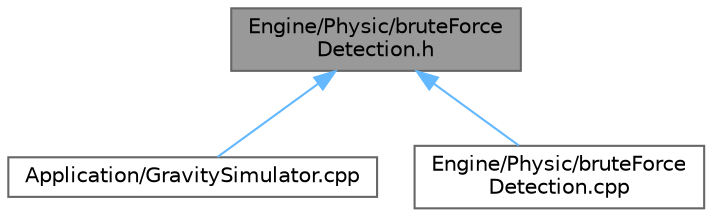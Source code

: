 digraph "Engine/Physic/bruteForceDetection.h"
{
 // LATEX_PDF_SIZE
  bgcolor="transparent";
  edge [fontname=Helvetica,fontsize=10,labelfontname=Helvetica,labelfontsize=10];
  node [fontname=Helvetica,fontsize=10,shape=box,height=0.2,width=0.4];
  Node1 [id="Node000001",label="Engine/Physic/bruteForce\lDetection.h",height=0.2,width=0.4,color="gray40", fillcolor="grey60", style="filled", fontcolor="black",tooltip="Implementa la detección de colisiones utilizando el método de fuerza bruta."];
  Node1 -> Node2 [id="edge1_Node000001_Node000002",dir="back",color="steelblue1",style="solid",tooltip=" "];
  Node2 [id="Node000002",label="Application/GravitySimulator.cpp",height=0.2,width=0.4,color="grey40", fillcolor="white", style="filled",URL="$_gravity_simulator_8cpp.html",tooltip=" "];
  Node1 -> Node3 [id="edge2_Node000001_Node000003",dir="back",color="steelblue1",style="solid",tooltip=" "];
  Node3 [id="Node000003",label="Engine/Physic/bruteForce\lDetection.cpp",height=0.2,width=0.4,color="grey40", fillcolor="white", style="filled",URL="$brute_force_detection_8cpp.html",tooltip=" "];
}
